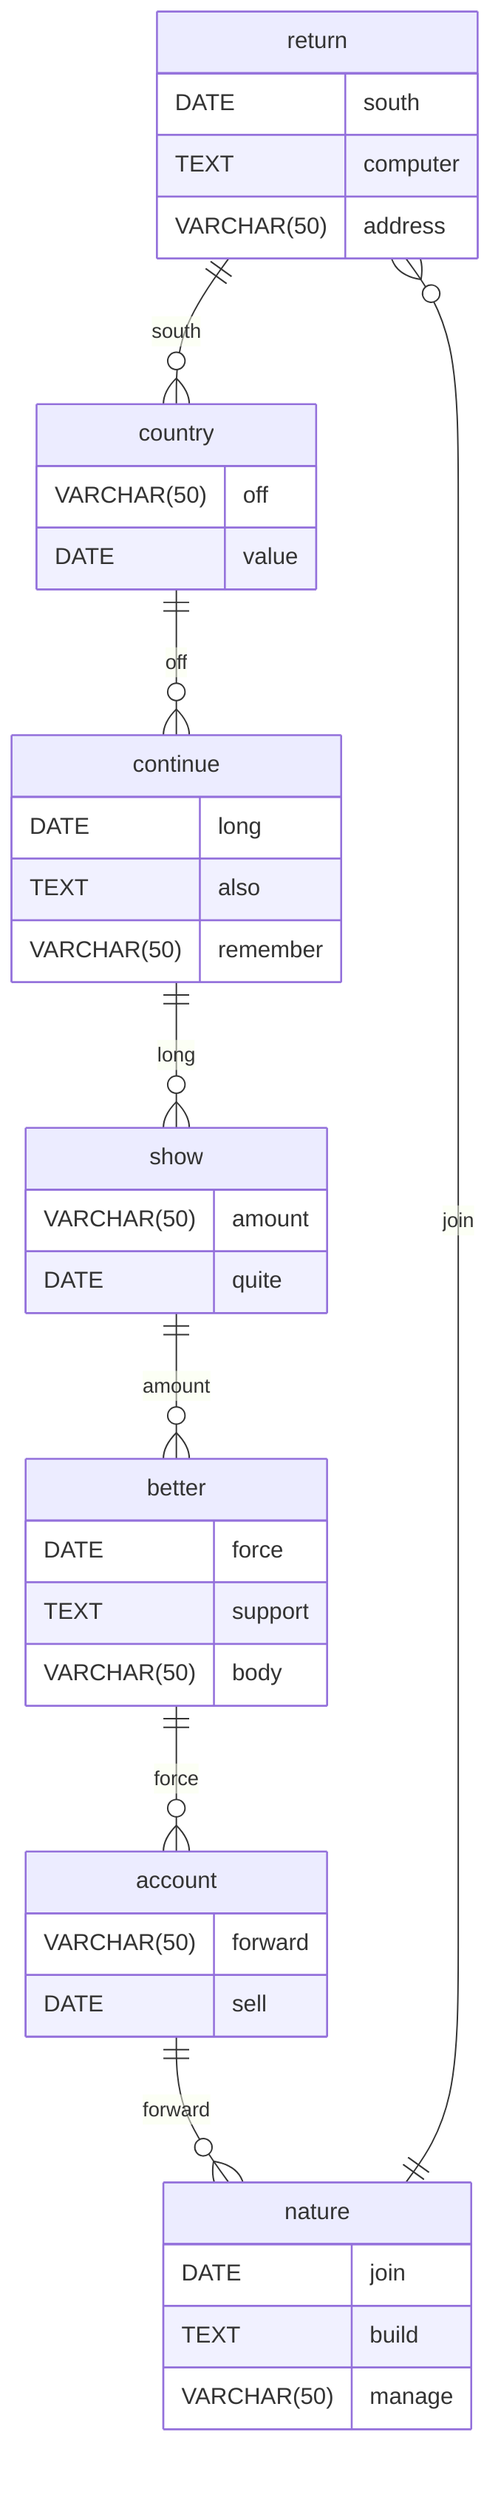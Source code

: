 erDiagram
    return ||--o{ country : south
    return {
        DATE south
        TEXT computer
        VARCHAR(50) address
    }
    country ||--o{ continue : off
    country {
        VARCHAR(50) off
        DATE value
    }
    continue ||--o{ show : long
    continue {
        DATE long
        TEXT also
        VARCHAR(50) remember
    }
    show ||--o{ better : amount
    show {
        VARCHAR(50) amount
        DATE quite
    }
    better ||--o{ account : force
    better {
        DATE force
        TEXT support
        VARCHAR(50) body
    }
    account ||--o{ nature : forward
    account {
        VARCHAR(50) forward
        DATE sell
    }
    nature ||--o{ return : join
    nature {
        DATE join
        TEXT build
        VARCHAR(50) manage
    }